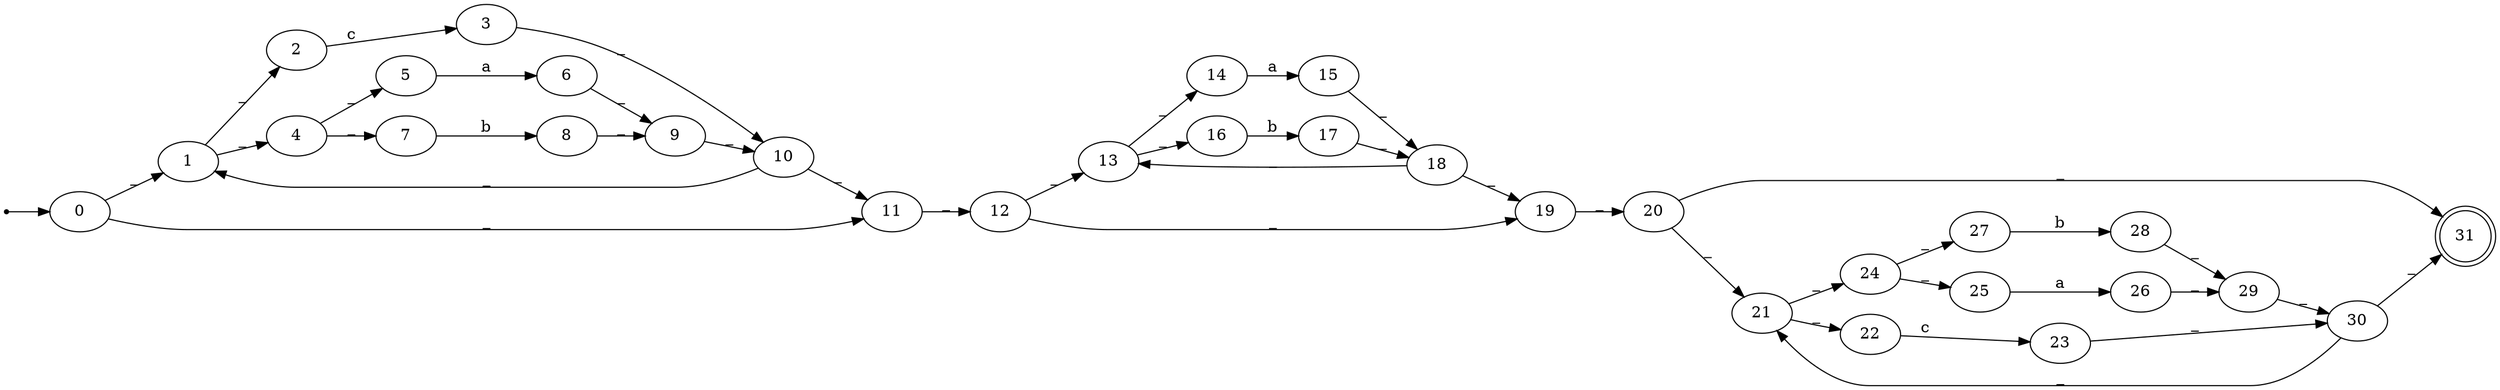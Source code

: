 digraph{
rankdir=LR;
inic[shape=point];
inic->0;
0->1 [label="_"];
0->11 [label="_"];
1->2 [label="_"];
1->4 [label="_"];
2->3 [label="c"];
3->10 [label="_"];
4->5 [label="_"];
4->7 [label="_"];
5->6 [label="a"];
6->9 [label="_"];
7->8 [label="b"];
8->9 [label="_"];
9->10 [label="_"];
10->1 [label="_"];
10->11 [label="_"];
11->12 [label="_"];
12->13 [label="_"];
12->19 [label="_"];
13->14 [label="_"];
13->16 [label="_"];
14->15 [label="a"];
15->18 [label="_"];
16->17 [label="b"];
17->18 [label="_"];
18->13 [label="_"];
18->19 [label="_"];
19->20 [label="_"];
20->31 [label="_"];
20->21 [label="_"];
21->24 [label="_"];
21->22 [label="_"];
22->23 [label="c"];
23->30 [label="_"];
24->27 [label="_"];
24->25 [label="_"];
25->26 [label="a"];
26->29 [label="_"];
27->28 [label="b"];
28->29 [label="_"];
29->30 [label="_"];
30->31 [label="_"];
30->21 [label="_"];
31[shape=doublecircle];
}